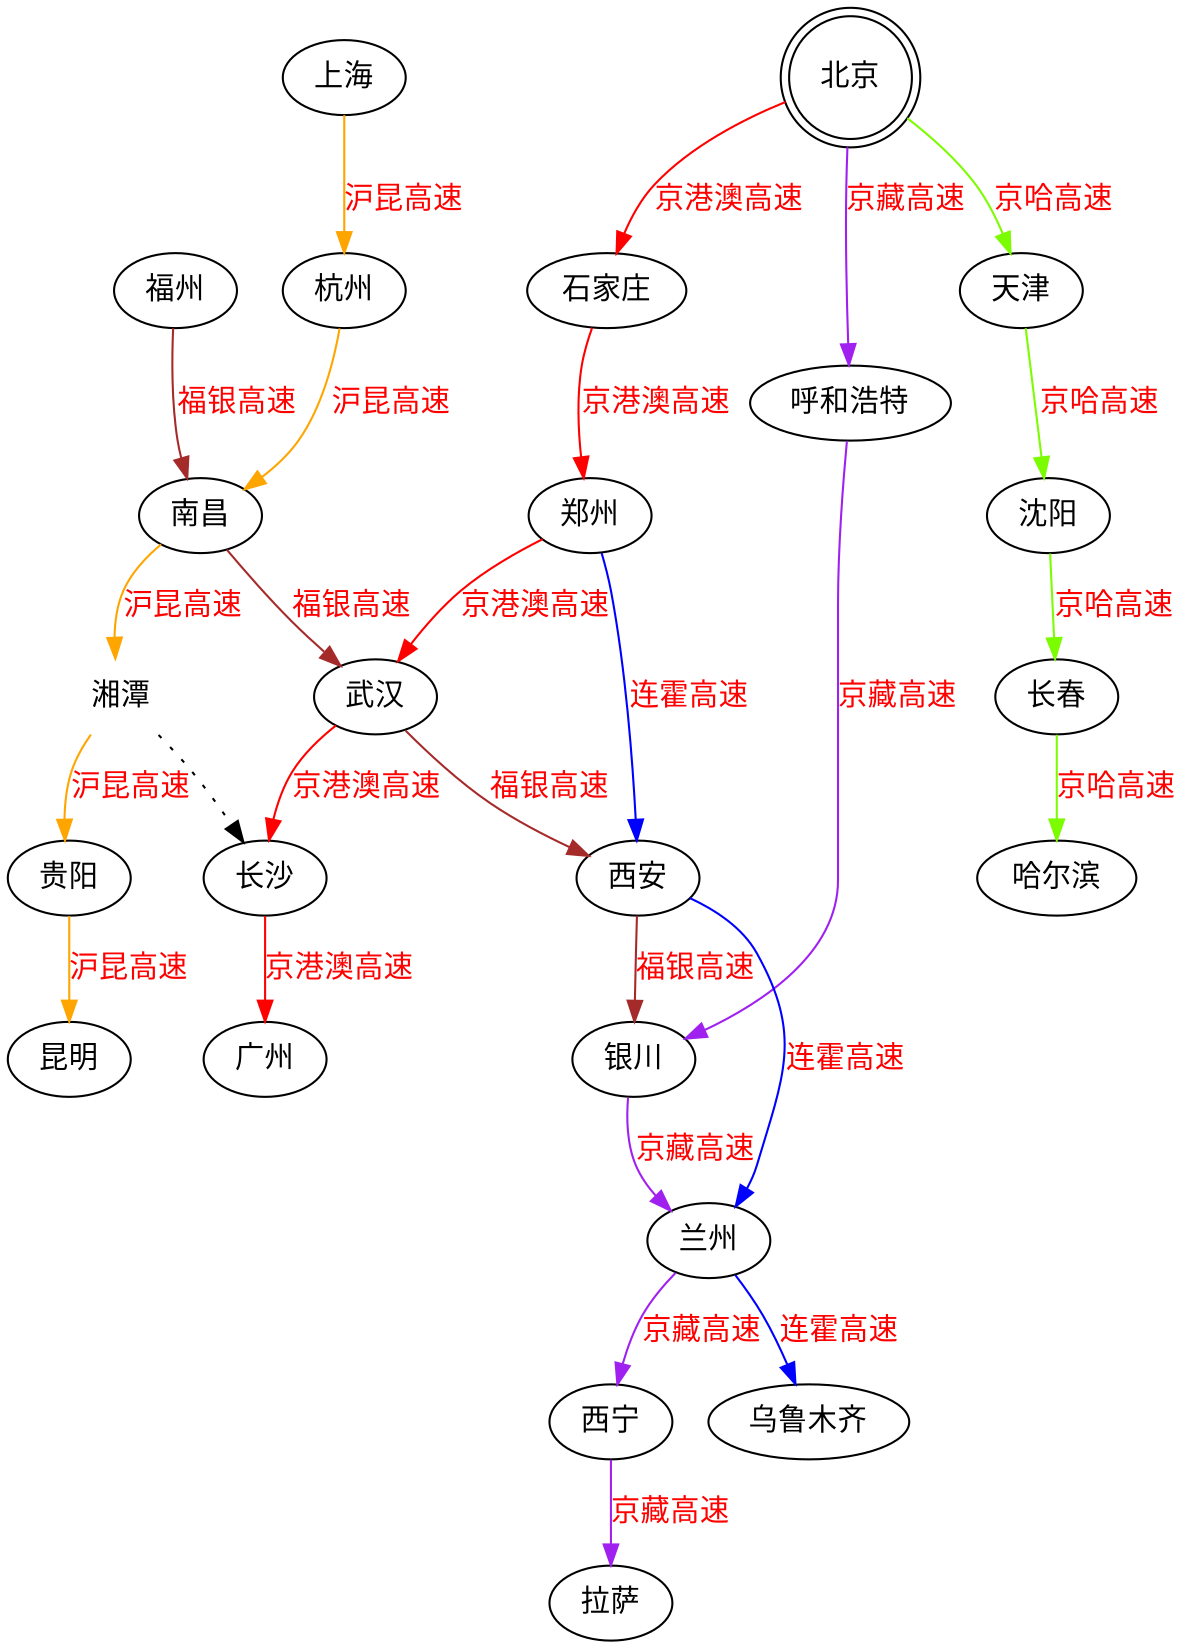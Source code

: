 digraph {

    edge[fontname="SimSun",fontcolor=red];
    node[fontname="SimSun",size="20,20"];

    北京[shape=doublecircle];
    湘潭[shape=plaintext]

    //高速公路节点关系
    北京->石家庄->郑州->武汉->长沙->广州[label=京港澳高速,color=red];
    北京->天津->沈阳->长春->哈尔滨[label=京哈高速,color=lawngreen];
    北京->呼和浩特->银川->兰州->西宁->拉萨[label=京藏高速,color=purple];
    郑州->西安->兰州->乌鲁木齐[label=连霍高速,color=blue]
    上海->杭州->南昌->湘潭->贵阳->昆明[label=沪昆高速,color=orange];
    福州->南昌->武汉->西安->银川[label=福银高速,color=brown];
    湘潭->长沙[style=dotted];
}
